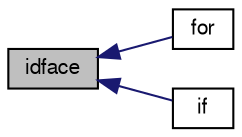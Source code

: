 digraph "idface"
{
  bgcolor="transparent";
  edge [fontname="FreeSans",fontsize="10",labelfontname="FreeSans",labelfontsize="10"];
  node [fontname="FreeSans",fontsize="10",shape=record];
  rankdir="LR";
  Node61 [label="idface",height=0.2,width=0.4,color="black", fillcolor="grey75", style="filled", fontcolor="black"];
  Node61 -> Node62 [dir="back",color="midnightblue",fontsize="10",style="solid",fontname="FreeSans"];
  Node62 [label="for",height=0.2,width=0.4,color="black",URL="$a17900.html#ad479eb5a9201d048935c6e155ab02e8a"];
  Node61 -> Node63 [dir="back",color="midnightblue",fontsize="10",style="solid",fontname="FreeSans"];
  Node63 [label="if",height=0.2,width=0.4,color="black",URL="$a17894.html#a1fdc22027e8cb09a40a298042a8c9b5b"];
}
